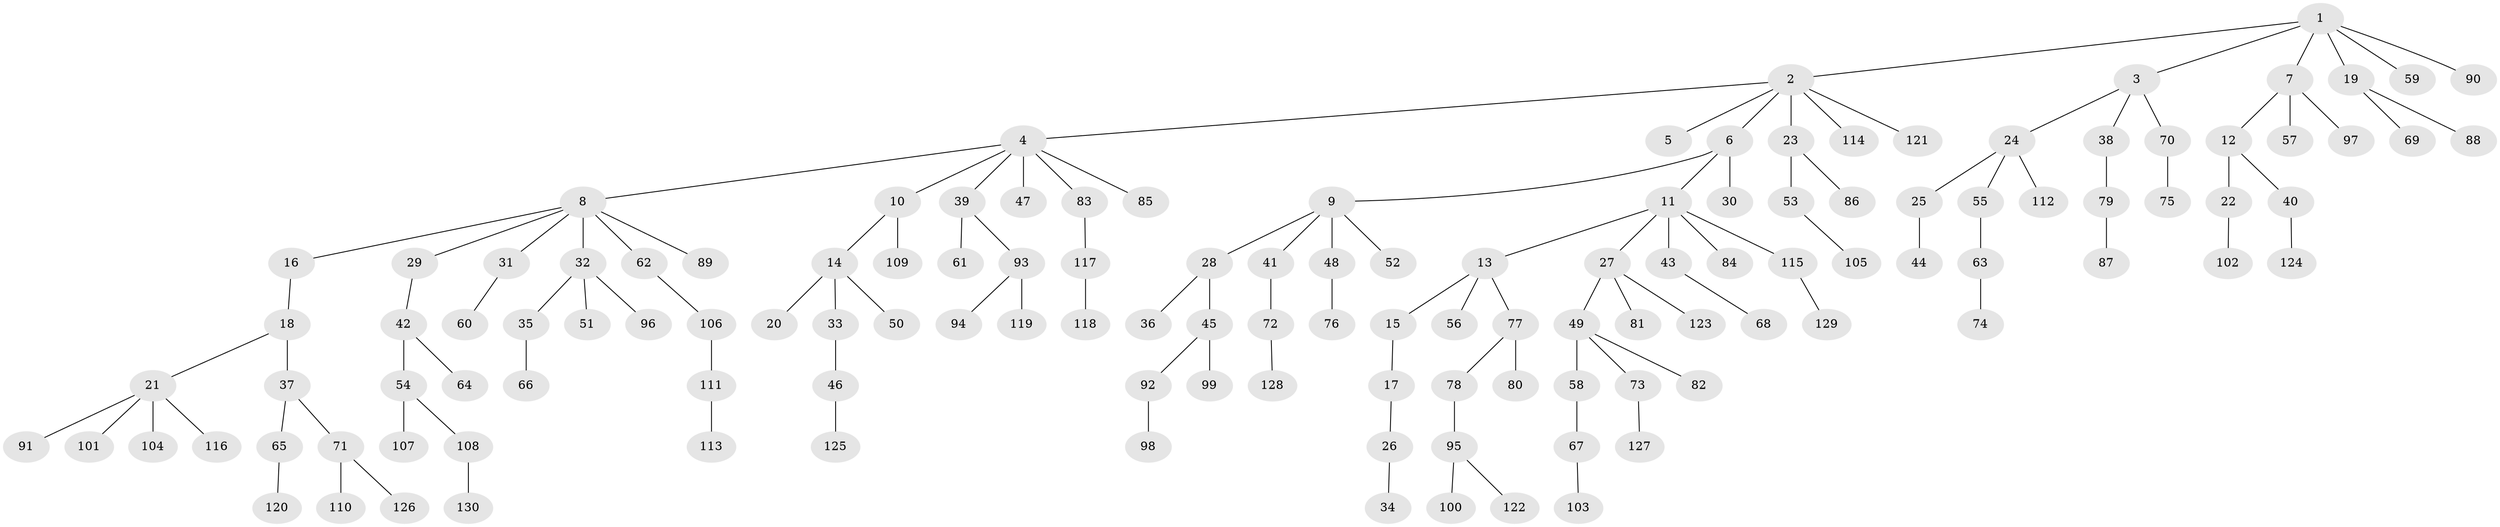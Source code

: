// coarse degree distribution, {5: 0.010869565217391304, 9: 0.010869565217391304, 4: 0.06521739130434782, 12: 0.010869565217391304, 1: 0.5543478260869565, 3: 0.09782608695652174, 6: 0.021739130434782608, 2: 0.22826086956521738}
// Generated by graph-tools (version 1.1) at 2025/42/03/06/25 10:42:04]
// undirected, 130 vertices, 129 edges
graph export_dot {
graph [start="1"]
  node [color=gray90,style=filled];
  1;
  2;
  3;
  4;
  5;
  6;
  7;
  8;
  9;
  10;
  11;
  12;
  13;
  14;
  15;
  16;
  17;
  18;
  19;
  20;
  21;
  22;
  23;
  24;
  25;
  26;
  27;
  28;
  29;
  30;
  31;
  32;
  33;
  34;
  35;
  36;
  37;
  38;
  39;
  40;
  41;
  42;
  43;
  44;
  45;
  46;
  47;
  48;
  49;
  50;
  51;
  52;
  53;
  54;
  55;
  56;
  57;
  58;
  59;
  60;
  61;
  62;
  63;
  64;
  65;
  66;
  67;
  68;
  69;
  70;
  71;
  72;
  73;
  74;
  75;
  76;
  77;
  78;
  79;
  80;
  81;
  82;
  83;
  84;
  85;
  86;
  87;
  88;
  89;
  90;
  91;
  92;
  93;
  94;
  95;
  96;
  97;
  98;
  99;
  100;
  101;
  102;
  103;
  104;
  105;
  106;
  107;
  108;
  109;
  110;
  111;
  112;
  113;
  114;
  115;
  116;
  117;
  118;
  119;
  120;
  121;
  122;
  123;
  124;
  125;
  126;
  127;
  128;
  129;
  130;
  1 -- 2;
  1 -- 3;
  1 -- 7;
  1 -- 19;
  1 -- 59;
  1 -- 90;
  2 -- 4;
  2 -- 5;
  2 -- 6;
  2 -- 23;
  2 -- 114;
  2 -- 121;
  3 -- 24;
  3 -- 38;
  3 -- 70;
  4 -- 8;
  4 -- 10;
  4 -- 39;
  4 -- 47;
  4 -- 83;
  4 -- 85;
  6 -- 9;
  6 -- 11;
  6 -- 30;
  7 -- 12;
  7 -- 57;
  7 -- 97;
  8 -- 16;
  8 -- 29;
  8 -- 31;
  8 -- 32;
  8 -- 62;
  8 -- 89;
  9 -- 28;
  9 -- 41;
  9 -- 48;
  9 -- 52;
  10 -- 14;
  10 -- 109;
  11 -- 13;
  11 -- 27;
  11 -- 43;
  11 -- 84;
  11 -- 115;
  12 -- 22;
  12 -- 40;
  13 -- 15;
  13 -- 56;
  13 -- 77;
  14 -- 20;
  14 -- 33;
  14 -- 50;
  15 -- 17;
  16 -- 18;
  17 -- 26;
  18 -- 21;
  18 -- 37;
  19 -- 69;
  19 -- 88;
  21 -- 91;
  21 -- 101;
  21 -- 104;
  21 -- 116;
  22 -- 102;
  23 -- 53;
  23 -- 86;
  24 -- 25;
  24 -- 55;
  24 -- 112;
  25 -- 44;
  26 -- 34;
  27 -- 49;
  27 -- 81;
  27 -- 123;
  28 -- 36;
  28 -- 45;
  29 -- 42;
  31 -- 60;
  32 -- 35;
  32 -- 51;
  32 -- 96;
  33 -- 46;
  35 -- 66;
  37 -- 65;
  37 -- 71;
  38 -- 79;
  39 -- 61;
  39 -- 93;
  40 -- 124;
  41 -- 72;
  42 -- 54;
  42 -- 64;
  43 -- 68;
  45 -- 92;
  45 -- 99;
  46 -- 125;
  48 -- 76;
  49 -- 58;
  49 -- 73;
  49 -- 82;
  53 -- 105;
  54 -- 107;
  54 -- 108;
  55 -- 63;
  58 -- 67;
  62 -- 106;
  63 -- 74;
  65 -- 120;
  67 -- 103;
  70 -- 75;
  71 -- 110;
  71 -- 126;
  72 -- 128;
  73 -- 127;
  77 -- 78;
  77 -- 80;
  78 -- 95;
  79 -- 87;
  83 -- 117;
  92 -- 98;
  93 -- 94;
  93 -- 119;
  95 -- 100;
  95 -- 122;
  106 -- 111;
  108 -- 130;
  111 -- 113;
  115 -- 129;
  117 -- 118;
}
